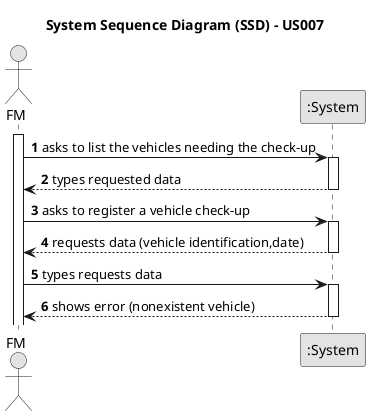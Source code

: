 @startuml
skinparam monochrome true
skinparam packageStyle rectangle
skinparam shadowing false

title System Sequence Diagram (SSD) - US007

autonumber

actor "FM" as FM
participant ":System" as System

activate FM

    FM -> System : asks to list the vehicles needing the check-up
        activate System

    System --> FM : types requested data
        deactivate System

    FM -> System : asks to register a vehicle check-up
        activate System

    System --> FM : requests data (vehicle identification,date)
        deactivate System

    FM -> System : types requests data
        activate System

    System --> FM : shows error (nonexistent vehicle)
        deactivate System

@enduml